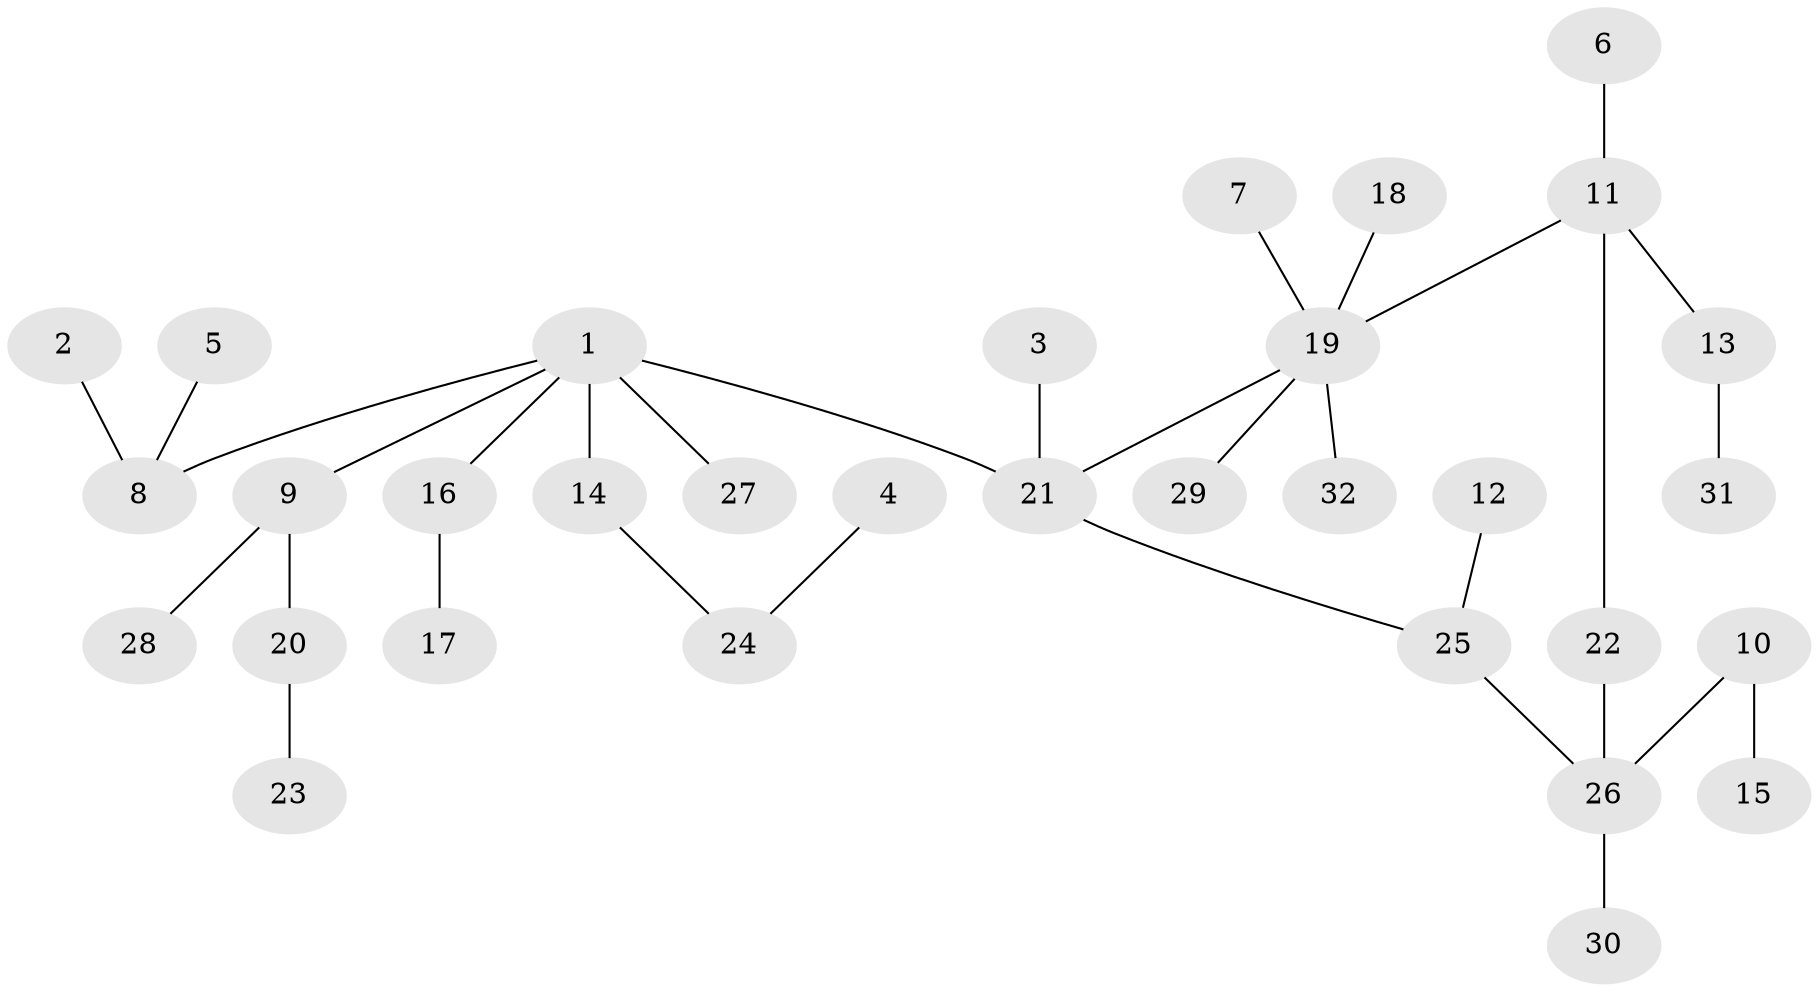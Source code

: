 // original degree distribution, {3: 0.09375, 6: 0.03125, 2: 0.359375, 4: 0.046875, 5: 0.046875, 1: 0.421875}
// Generated by graph-tools (version 1.1) at 2025/25/03/09/25 03:25:27]
// undirected, 32 vertices, 32 edges
graph export_dot {
graph [start="1"]
  node [color=gray90,style=filled];
  1;
  2;
  3;
  4;
  5;
  6;
  7;
  8;
  9;
  10;
  11;
  12;
  13;
  14;
  15;
  16;
  17;
  18;
  19;
  20;
  21;
  22;
  23;
  24;
  25;
  26;
  27;
  28;
  29;
  30;
  31;
  32;
  1 -- 8 [weight=1.0];
  1 -- 9 [weight=1.0];
  1 -- 14 [weight=1.0];
  1 -- 16 [weight=1.0];
  1 -- 21 [weight=2.0];
  1 -- 27 [weight=1.0];
  2 -- 8 [weight=1.0];
  3 -- 21 [weight=1.0];
  4 -- 24 [weight=1.0];
  5 -- 8 [weight=1.0];
  6 -- 11 [weight=1.0];
  7 -- 19 [weight=1.0];
  9 -- 20 [weight=1.0];
  9 -- 28 [weight=1.0];
  10 -- 15 [weight=1.0];
  10 -- 26 [weight=1.0];
  11 -- 13 [weight=1.0];
  11 -- 19 [weight=1.0];
  11 -- 22 [weight=1.0];
  12 -- 25 [weight=1.0];
  13 -- 31 [weight=1.0];
  14 -- 24 [weight=1.0];
  16 -- 17 [weight=1.0];
  18 -- 19 [weight=1.0];
  19 -- 21 [weight=1.0];
  19 -- 29 [weight=1.0];
  19 -- 32 [weight=1.0];
  20 -- 23 [weight=1.0];
  21 -- 25 [weight=1.0];
  22 -- 26 [weight=1.0];
  25 -- 26 [weight=1.0];
  26 -- 30 [weight=1.0];
}
